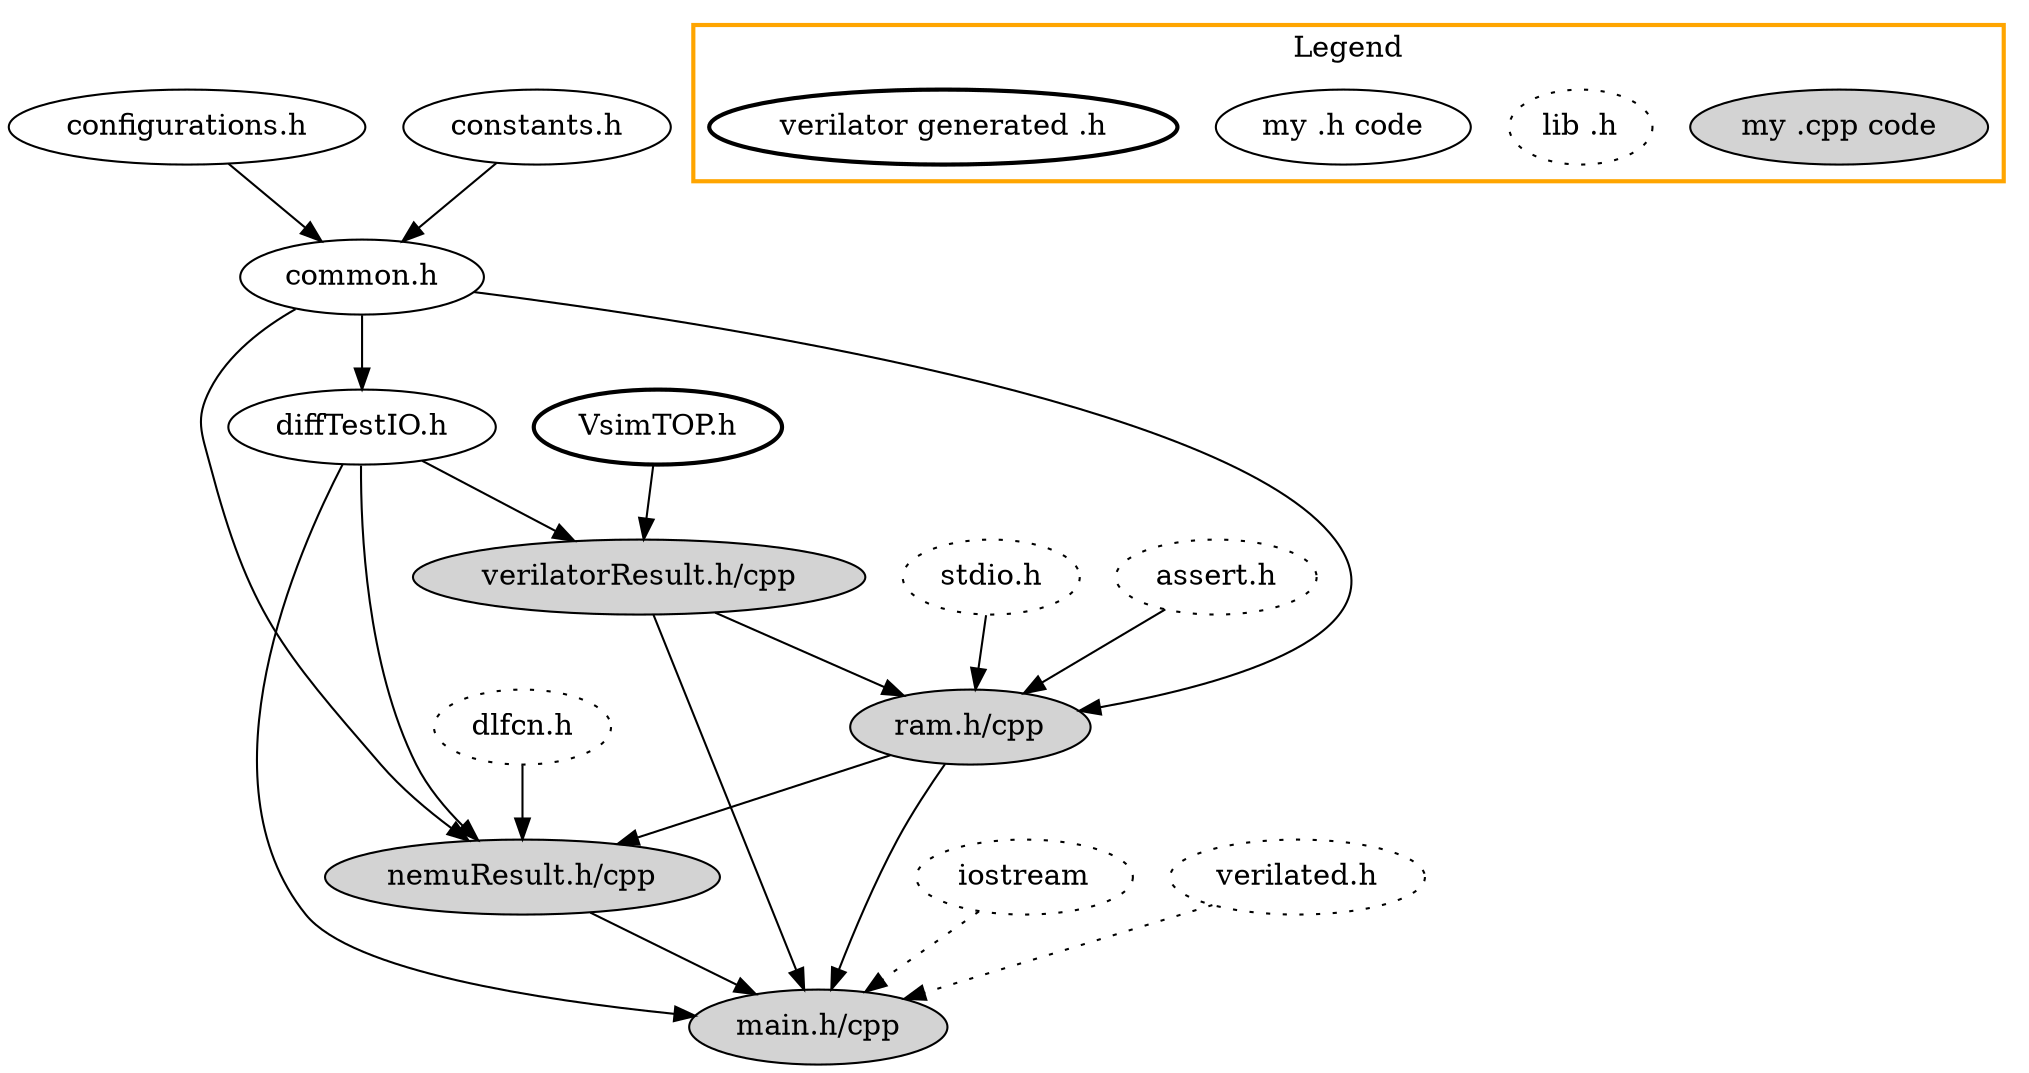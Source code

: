 digraph G {
  "configurations.h" -> "common.h";
  "constants.h" -> "common.h";
  "common.h" -> "diffTestIO.h", "nemuResult.h/cpp", "ram.h/cpp";
  "diffTestIO.h" -> "verilatorResult.h/cpp", "nemuResult.h/cpp", "main.h/cpp";
  "verilatorResult.h/cpp" -> "main.h/cpp", "ram.h/cpp";

  "VsimTOP.h" [style=bold];
  "VsimTOP.h" -> "verilatorResult.h/cpp";

  "nemuResult.h/cpp" [style=filled];
  "verilatorResult.h/cpp" [style=filled];
  "main.h/cpp" [style=filled];
  "ram.h/cpp" [style=filled];


  "iostream" [style=dotted];
  "verilated.h" [style=dotted];
  "dlfcn.h" [style=dotted];
  "stdio.h" [style=dotted];
  "assert.h" [style=dotted];
  "iostream" -> "main.h/cpp" [style=dotted];
  "verilated.h" -> "main.h/cpp" [style=dotted];
  "dlfcn.h" -> "nemuResult.h/cpp";
  "stdio.h" -> "ram.h/cpp";
  "assert.h" -> "ram.h/cpp";

  "ram.h/cpp" -> "main.h/cpp", "nemuResult.h/cpp";
  "nemuResult.h/cpp" -> "main.h/cpp";



  // Legend
  subgraph cluster1 {
    "my .cpp code" [style=filled];
    "lib .h" [style=dotted];
    "my .h code";
    "verilator generated .h" [style=bold];

    label = "Legend";
    style=bold;
    color = "orange";
  }
}

// TODO: 1. Add verilator generated .cpp files as a node.
//          The intrinsic problem is we cannot draw a node with `style=filled+bold`
//       2. Add a node represent runnable, which is arrowed by all .cpp.
//          This can only be done after solve TODO1.